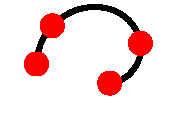 defaultpen(2.5);

path p=W..NW..ENE..0.5*SE;
draw(p);
dot(p,red+linewidth(12));

shipout(pad(64,64));
